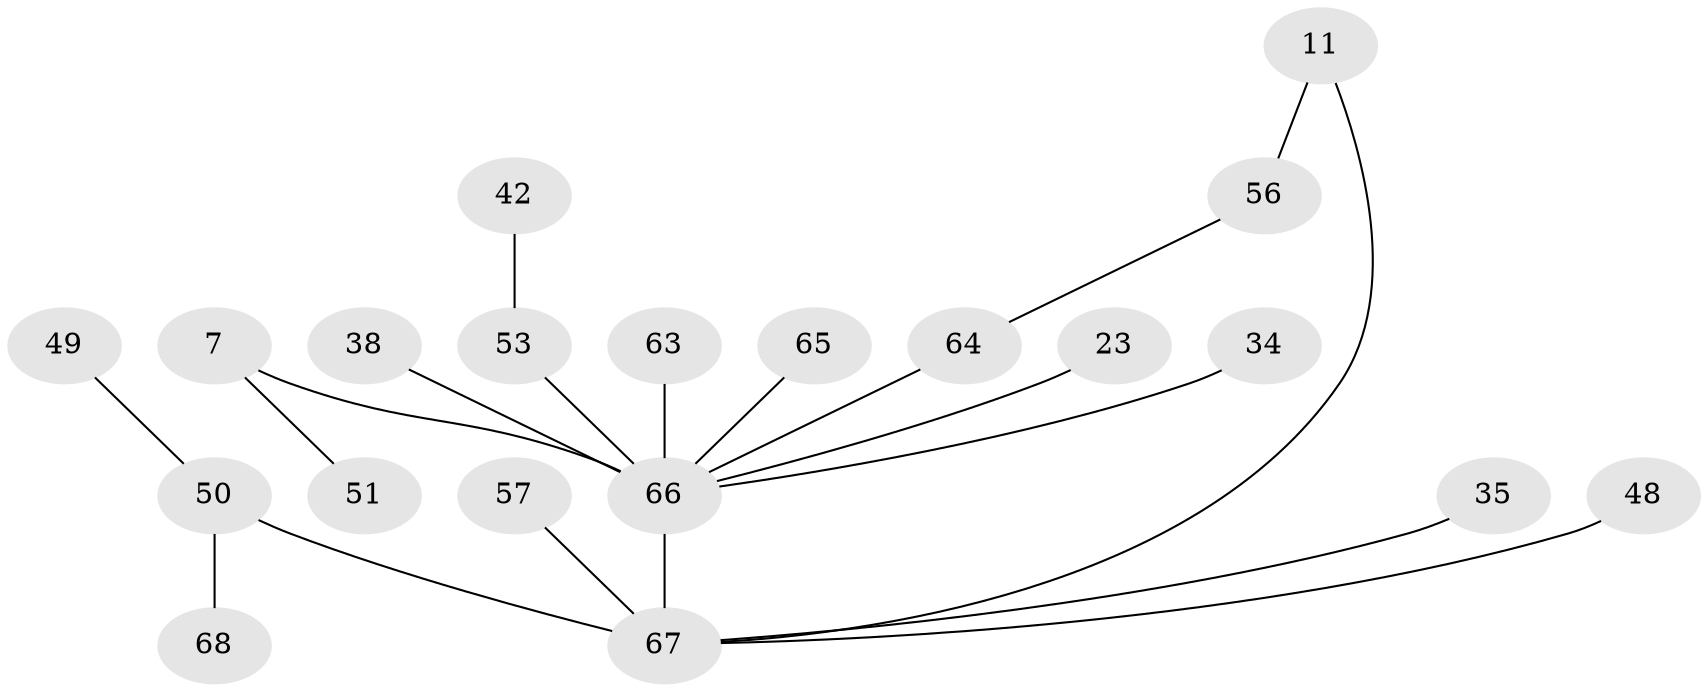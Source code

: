 // original degree distribution, {4: 0.10294117647058823, 5: 0.07352941176470588, 3: 0.20588235294117646, 6: 0.04411764705882353, 2: 0.23529411764705882, 7: 0.014705882352941176, 1: 0.3235294117647059}
// Generated by graph-tools (version 1.1) at 2025/45/03/04/25 21:45:28]
// undirected, 20 vertices, 20 edges
graph export_dot {
graph [start="1"]
  node [color=gray90,style=filled];
  7 [super="+3"];
  11;
  23;
  34;
  35;
  38 [super="+27"];
  42;
  48;
  49;
  50 [super="+19+5+41+43"];
  51;
  53 [super="+33"];
  56 [super="+45"];
  57;
  63;
  64 [super="+14+54+62"];
  65;
  66 [super="+2+16+52+47+61"];
  67 [super="+36+55+32"];
  68;
  7 -- 51;
  7 -- 66 [weight=5];
  11 -- 56 [weight=2];
  11 -- 67 [weight=2];
  23 -- 66;
  34 -- 66;
  35 -- 67;
  38 -- 66;
  42 -- 53;
  48 -- 67;
  49 -- 50;
  50 -- 67 [weight=4];
  50 -- 68;
  53 -- 66 [weight=2];
  56 -- 64;
  57 -- 67;
  63 -- 66;
  64 -- 66 [weight=3];
  65 -- 66;
  66 -- 67 [weight=7];
}
